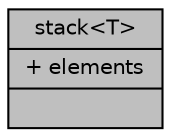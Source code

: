 digraph "stack&lt;T&gt;"
{
 // INTERACTIVE_SVG=YES
  bgcolor="transparent";
  edge [fontname="Helvetica",fontsize="10",labelfontname="Helvetica",labelfontsize="10"];
  node [fontname="Helvetica",fontsize="10",shape=record];
  Node1 [label="{stack\<T\>\n|+ elements\l|}",height=0.2,width=0.4,color="black", fillcolor="grey75", style="filled", fontcolor="black"];
}
